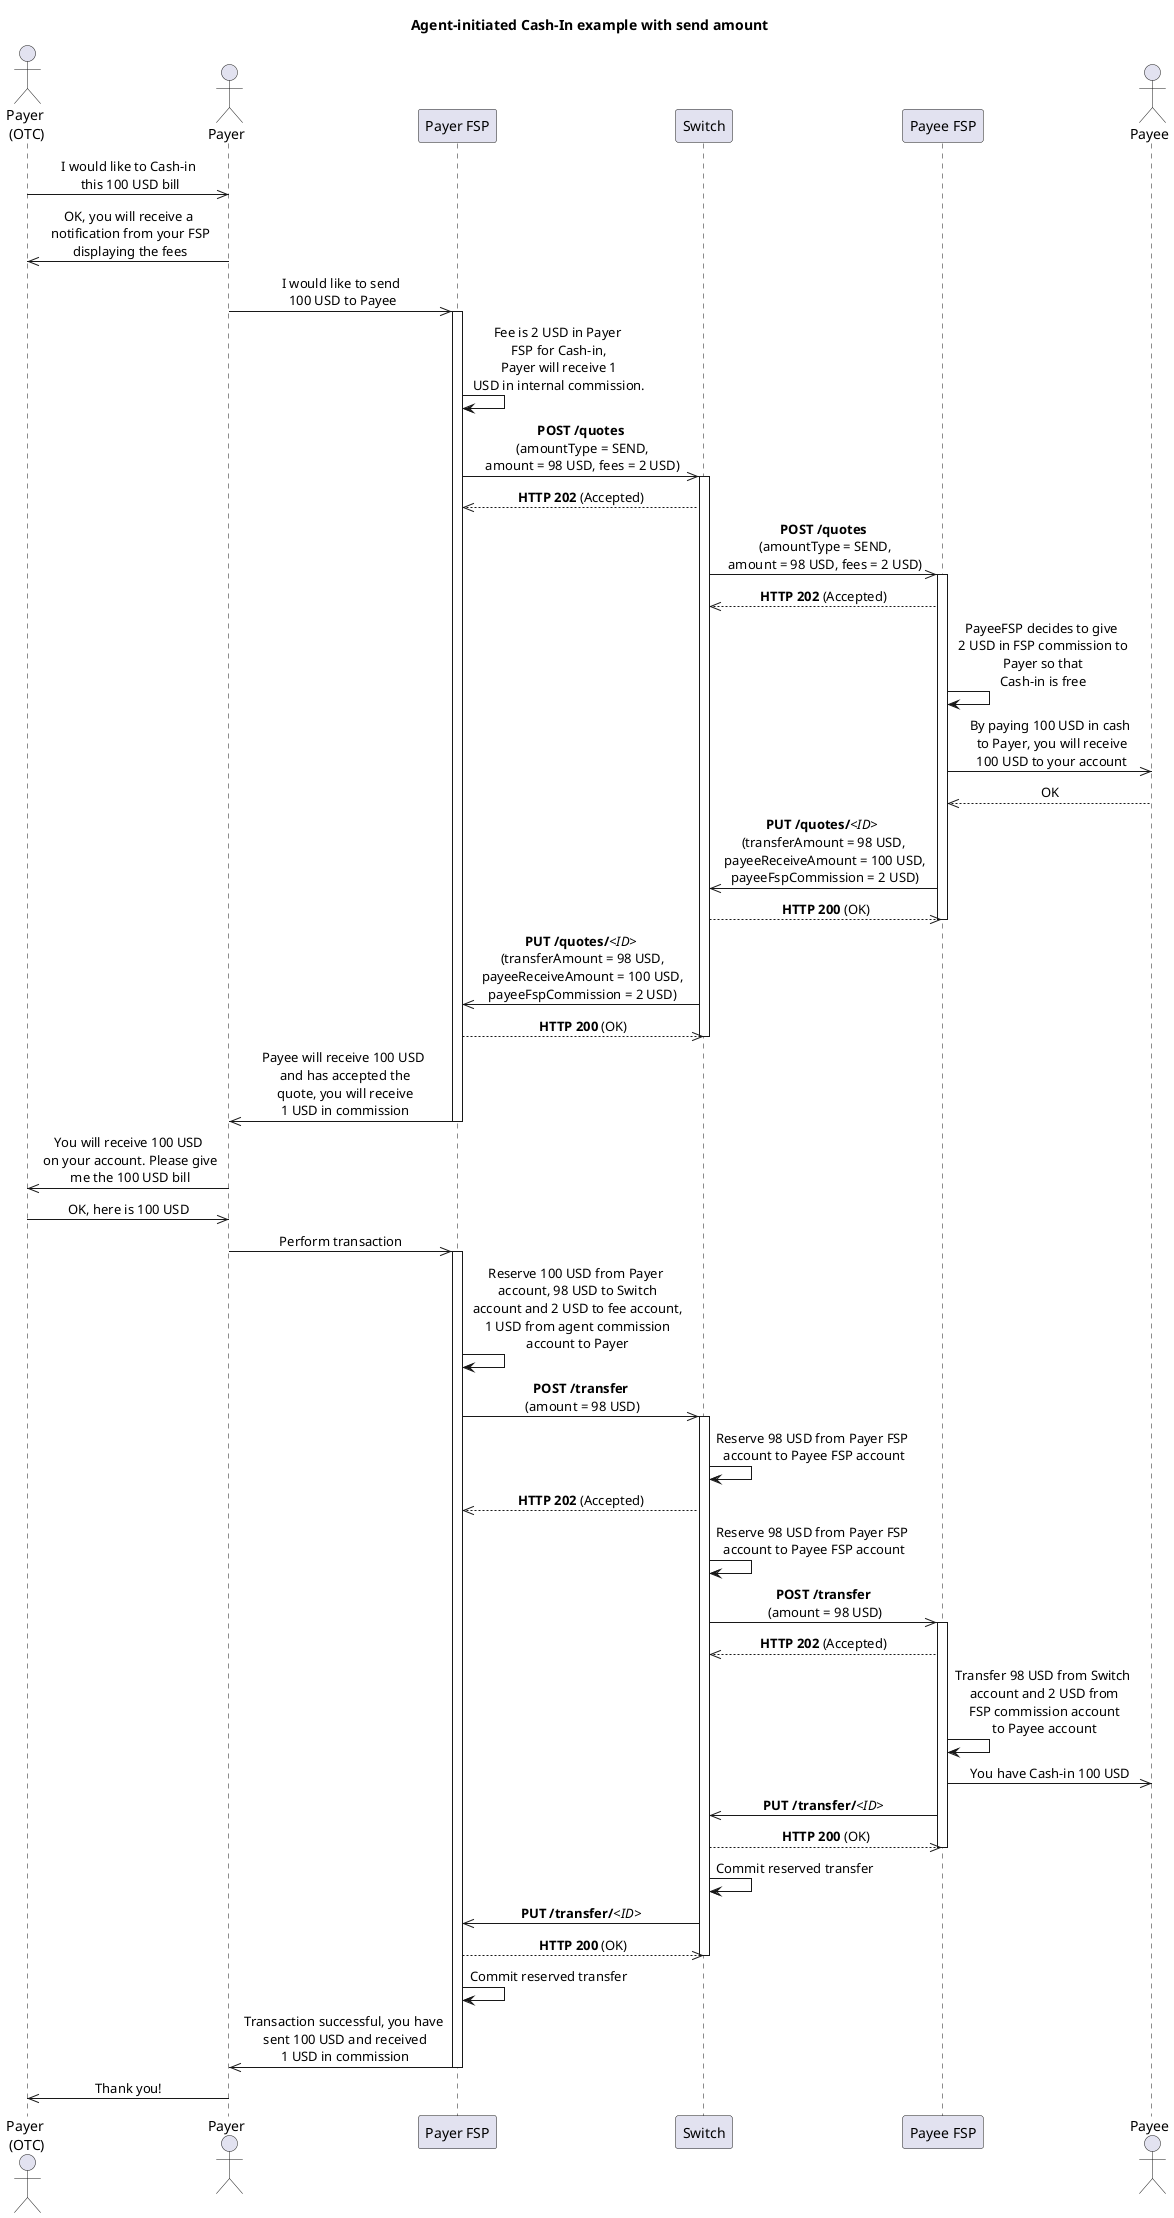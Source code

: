 /'*****
 License
 --------------
 Copyright © 2017 Bill & Melinda Gates Foundation
 The Mojaloop files are made available by the Bill & Melinda Gates Foundation under the Apache License, Version 2.0 (the "License") and you may not use these files except in compliance with the License. You may obtain a copy of the License at
 http://www.apache.org/licenses/LICENSE-2.0
 Unless required by applicable law or agreed to in writing, the Mojaloop files are distributed on an "AS IS" BASIS, WITHOUT WARRANTIES OR CONDITIONS OF ANY KIND, either express or implied. See the License for the specific language governing permissions and limitations under the License.
 Contributors
 --------------
 This is the official list of the Mojaloop project contributors for this file.
 Names of the original copyright holders (individuals or organizations)
 should be listed with a '*' in the first column. People who have
 contributed from an organization can be listed under the organization
 that actually holds the copyright for their contributions (see the
 Gates Foundation organization for an example). Those individuals should have
 their names indented and be marked with a '-'. Email address can be added
 optionally within square brackets <email>.
 * Gates Foundation
 - Name Surname <name.surname@gatesfoundation.com>

 * Henk Kodde <henk.kodde@modusbox.com>
 --------------
 ******'/

@startuml
' declaring skinparam
skinparam sequenceMessageAlign center

' declare title
title Agent-initiated Cash-In example with send amount

' Actor Keys:
' participant - FSP or Switch
' actor - Payee, Payer or Payer(OTC)

' declare actors
actor "Payer\n (OTC)" as PayerOTC
actor "Payer" as Payer
participant "Payer FSP" as PayerFSP
participant "Switch" as SWITCH
participant "Payee FSP" as PayeeFSP
Actor "Payee" as Payee

' start flow

' activate Payer
PayerOTC ->> Payer: I would like to Cash-in\n this 100 USD bill
PayerOTC <<- Payer: OK, you will receive a\n notification from your FSP\n displaying the fees
Payer ->> PayerFSP: I would like to send\n 100 USD to Payee
activate PayerFSP
PayerFSP -> PayerFSP: Fee is 2 USD in Payer\n FSP for Cash-in,\n Payer will receive 1\n USD in internal commission.
PayerFSP ->> SWITCH: **POST /quotes**\n (amountType = SEND,\n amount = 98 USD, fees = 2 USD)
activate SWITCH
PayerFSP <<-- SWITCH: **HTTP 202** (Accepted)
SWITCH ->> PayeeFSP: **POST /quotes**\n (amountType = SEND,\n amount = 98 USD, fees = 2 USD)
activate PayeeFSP
SWITCH <<-- PayeeFSP: **HTTP 202** (Accepted)
PayeeFSP -> PayeeFSP: PayeeFSP decides to give\n 2 USD in FSP commission to\n Payer so that\n Cash-in is free
PayeeFSP ->> Payee: By paying 100 USD in cash\n to Payer, you will receive\n 100 USD to your account
PayeeFSP <<-- Payee: OK
SWITCH <<- PayeeFSP: **PUT /quotes/**<i><ID></i> \n(transferAmount = 98 USD,\n payeeReceiveAmount = 100 USD,\n payeeFspCommission = 2 USD)
SWITCH -->> PayeeFSP: **HTTP 200** (OK)
deactivate PayeeFSP
PayerFSP <<- SWITCH: **PUT /quotes/**<i><ID></i>\n (transferAmount = 98 USD,\n payeeReceiveAmount = 100 USD,\n payeeFspCommission = 2 USD)
PayerFSP -->> SWITCH: **HTTP 200** (OK)
deactivate SWITCH
Payer <<- PayerFSP: Payee will receive 100 USD\n and has accepted the\n quote, you will receive\n 1 USD in commission
deactivate PayerFSP
PayerOTC <<- Payer: You will receive 100 USD\n on your account. Please give\n me the 100 USD bill
' deactivate Payer
PayerOTC ->> Payer: OK, here is 100 USD
Payer ->> PayerFSP: Perform transaction
activate PayerFSP
PayerFSP -> PayerFSP: Reserve 100 USD from Payer\n account, 98 USD to Switch\n account and 2 USD to fee account,\n 1 USD from agent commission\n account to Payer
PayerFSP ->> SWITCH: **POST /transfer**\n (amount = 98 USD)
activate SWITCH
SWITCH -> SWITCH: Reserve 98 USD from Payer FSP\n account to Payee FSP account
PayerFSP <<-- SWITCH: **HTTP 202** (Accepted)
SWITCH -> SWITCH: Reserve 98 USD from Payer FSP\n account to Payee FSP account
SWITCH ->> PayeeFSP: **POST /transfer**\n (amount = 98 USD)
activate PayeeFSP
SWITCH <<-- PayeeFSP: **HTTP 202** (Accepted)
PayeeFSP -> PayeeFSP: Transfer 98 USD from Switch\n account and 2 USD from\n FSP commission account\n to Payee account
PayeeFSP ->> Payee: You have Cash-in 100 USD
SWITCH <<- PayeeFSP: **PUT /transfer/**<i><ID></i>
SWITCH -->> PayeeFSP: **HTTP 200** (OK)
deactivate PayeeFSP
SWITCH -> SWITCH: Commit reserved transfer
PayerFSP <<- SWITCH: **PUT /transfer/**<i><ID></i>
PayerFSP -->> SWITCH: **HTTP 200** (OK)
deactivate SWITCH
PayerFSP -> PayerFSP: Commit reserved transfer
Payer <<- PayerFSP: Transaction successful, you have\n sent 100 USD and received\n 1 USD in commission
deactivate PayerFSP
PayerOTC <<- Payer: Thank you!
@enduml
